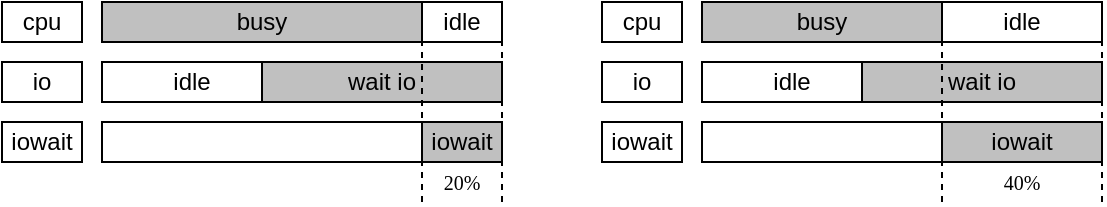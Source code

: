 <mxfile version="21.0.6"><diagram name="第 1 页" id="3LYy1VeNQln0mdCIwHdu"><mxGraphModel dx="1257" dy="675" grid="1" gridSize="10" guides="1" tooltips="1" connect="1" arrows="1" fold="1" page="1" pageScale="1" pageWidth="827" pageHeight="1169" math="0" shadow="0"><root><mxCell id="0"/><mxCell id="1" parent="0"/><mxCell id="8ibSfise8NPdoMkJZ-LF-9" value="busy" style="rounded=0;whiteSpace=wrap;html=1;fillColor=#c0c0c0;" vertex="1" parent="1"><mxGeometry x="60" y="10" width="160" height="20" as="geometry"/></mxCell><mxCell id="8ibSfise8NPdoMkJZ-LF-10" value="idle" style="rounded=0;whiteSpace=wrap;html=1;" vertex="1" parent="1"><mxGeometry x="220" y="10" width="40" height="20" as="geometry"/></mxCell><mxCell id="8ibSfise8NPdoMkJZ-LF-15" value="idle" style="rounded=0;whiteSpace=wrap;html=1;" vertex="1" parent="1"><mxGeometry x="60" y="40" width="90" height="20" as="geometry"/></mxCell><mxCell id="8ibSfise8NPdoMkJZ-LF-16" value="wait io" style="rounded=0;whiteSpace=wrap;html=1;fillColor=#c0c0c0;" vertex="1" parent="1"><mxGeometry x="140" y="40" width="120" height="20" as="geometry"/></mxCell><mxCell id="8ibSfise8NPdoMkJZ-LF-17" value="iowait" style="rounded=0;whiteSpace=wrap;html=1;fillColor=#c0c0c0;" vertex="1" parent="1"><mxGeometry x="220" y="70" width="40" height="20" as="geometry"/></mxCell><mxCell id="8ibSfise8NPdoMkJZ-LF-21" value="busy" style="rounded=0;whiteSpace=wrap;html=1;fillColor=#c0c0c0;" vertex="1" parent="1"><mxGeometry x="360" y="10" width="120" height="20" as="geometry"/></mxCell><mxCell id="8ibSfise8NPdoMkJZ-LF-22" value="idle" style="rounded=0;whiteSpace=wrap;html=1;" vertex="1" parent="1"><mxGeometry x="480" y="10" width="80" height="20" as="geometry"/></mxCell><mxCell id="8ibSfise8NPdoMkJZ-LF-23" value="idle" style="rounded=0;whiteSpace=wrap;html=1;" vertex="1" parent="1"><mxGeometry x="360" y="40" width="90" height="20" as="geometry"/></mxCell><mxCell id="8ibSfise8NPdoMkJZ-LF-24" value="wait io" style="rounded=0;whiteSpace=wrap;html=1;fillColor=#c0c0c0;" vertex="1" parent="1"><mxGeometry x="440" y="40" width="120" height="20" as="geometry"/></mxCell><mxCell id="8ibSfise8NPdoMkJZ-LF-25" value="iowait" style="rounded=0;whiteSpace=wrap;html=1;fillColor=#c0c0c0;" vertex="1" parent="1"><mxGeometry x="480" y="70" width="80" height="20" as="geometry"/></mxCell><mxCell id="8ibSfise8NPdoMkJZ-LF-29" value="" style="endArrow=none;dashed=1;html=1;rounded=0;entryX=0;entryY=0;entryDx=0;entryDy=0;" edge="1" parent="1" target="8ibSfise8NPdoMkJZ-LF-10"><mxGeometry width="50" height="50" relative="1" as="geometry"><mxPoint x="220" y="110" as="sourcePoint"/><mxPoint x="220" y="150" as="targetPoint"/></mxGeometry></mxCell><mxCell id="8ibSfise8NPdoMkJZ-LF-30" value="" style="endArrow=none;dashed=1;html=1;rounded=0;entryX=0;entryY=0;entryDx=0;entryDy=0;" edge="1" parent="1"><mxGeometry width="50" height="50" relative="1" as="geometry"><mxPoint x="260" y="110" as="sourcePoint"/><mxPoint x="260" y="10" as="targetPoint"/></mxGeometry></mxCell><mxCell id="8ibSfise8NPdoMkJZ-LF-31" value="" style="endArrow=none;dashed=1;html=1;rounded=0;entryX=0;entryY=0;entryDx=0;entryDy=0;" edge="1" parent="1"><mxGeometry width="50" height="50" relative="1" as="geometry"><mxPoint x="560" y="110" as="sourcePoint"/><mxPoint x="560" y="10" as="targetPoint"/></mxGeometry></mxCell><mxCell id="8ibSfise8NPdoMkJZ-LF-32" value="" style="endArrow=none;dashed=1;html=1;rounded=0;entryX=0;entryY=0;entryDx=0;entryDy=0;" edge="1" parent="1"><mxGeometry width="50" height="50" relative="1" as="geometry"><mxPoint x="480" y="110" as="sourcePoint"/><mxPoint x="480" y="10" as="targetPoint"/></mxGeometry></mxCell><mxCell id="8ibSfise8NPdoMkJZ-LF-34" value="cpu" style="rounded=0;whiteSpace=wrap;html=1;" vertex="1" parent="1"><mxGeometry x="10" y="10" width="40" height="20" as="geometry"/></mxCell><mxCell id="8ibSfise8NPdoMkJZ-LF-36" value="io" style="rounded=0;whiteSpace=wrap;html=1;" vertex="1" parent="1"><mxGeometry x="10" y="40" width="40" height="20" as="geometry"/></mxCell><mxCell id="8ibSfise8NPdoMkJZ-LF-37" value="iowait" style="rounded=0;whiteSpace=wrap;html=1;" vertex="1" parent="1"><mxGeometry x="10" y="70" width="40" height="20" as="geometry"/></mxCell><mxCell id="8ibSfise8NPdoMkJZ-LF-38" value="" style="rounded=0;whiteSpace=wrap;html=1;" vertex="1" parent="1"><mxGeometry x="60" y="70" width="160" height="20" as="geometry"/></mxCell><mxCell id="8ibSfise8NPdoMkJZ-LF-41" value="" style="rounded=0;whiteSpace=wrap;html=1;" vertex="1" parent="1"><mxGeometry x="360" y="70" width="120" height="20" as="geometry"/></mxCell><mxCell id="8ibSfise8NPdoMkJZ-LF-42" value="cpu" style="rounded=0;whiteSpace=wrap;html=1;" vertex="1" parent="1"><mxGeometry x="310" y="10" width="40" height="20" as="geometry"/></mxCell><mxCell id="8ibSfise8NPdoMkJZ-LF-43" value="io" style="rounded=0;whiteSpace=wrap;html=1;" vertex="1" parent="1"><mxGeometry x="310" y="40" width="40" height="20" as="geometry"/></mxCell><mxCell id="8ibSfise8NPdoMkJZ-LF-44" value="iowait" style="rounded=0;whiteSpace=wrap;html=1;" vertex="1" parent="1"><mxGeometry x="310" y="70" width="40" height="20" as="geometry"/></mxCell><mxCell id="8ibSfise8NPdoMkJZ-LF-46" value="40%" style="text;html=1;strokeColor=none;fillColor=none;align=center;verticalAlign=middle;whiteSpace=wrap;rounded=0;fontSize=10;fontFamily=Comic Sans MS;" vertex="1" parent="1"><mxGeometry x="490" y="90" width="60" height="20" as="geometry"/></mxCell><mxCell id="8ibSfise8NPdoMkJZ-LF-47" value="20%" style="text;html=1;strokeColor=none;fillColor=none;align=center;verticalAlign=middle;whiteSpace=wrap;rounded=0;fontSize=10;fontFamily=Comic Sans MS;" vertex="1" parent="1"><mxGeometry x="210" y="90" width="60" height="20" as="geometry"/></mxCell></root></mxGraphModel></diagram></mxfile>